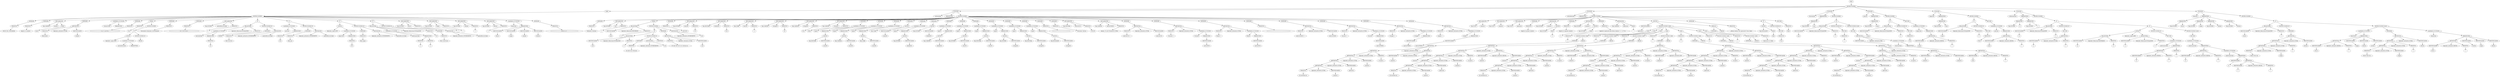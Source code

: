 digraph {
n0[label="RAIZ"];
n1[label="INSTRUCCIONES"];
n0->n1;
n2[label="MAIN"];
n1->n2;
n3[label="INSTRUCCIONES"];
n2->n3;
n4[label="IMPRIMIR"];
n3->n4;
n5[label="PRIMITIVO"];
n4->n5;
n6[label="INICIO DEL PROGRAMA"];
n5->n6;
n7[label="IMPRIMIR"];
n3->n7;
n8[label="PRIMITIVO"];
n7->n8;
n9[label="Ingrese su nombre: "];
n8->n9;
n10[label="DECLARACION"];
n3->n10;
n11[label="Tipo.CADENA"];
n10->n11;
n12[label="nombre"];
n10->n12;
n13[label="READ"];
n10->n13;
n14[label="byron"];
n13->n14;
n15[label="IMPRIMIR"];
n3->n15;
n16[label="ARITMETICA"];
n15->n16;
n17[label="PRIMITIVO"];
n16->n17;
n18[label="Bienvenido "];
n17->n18;
n19[label="Operador_Aritmetico.SUMA"];
n16->n19;
n20[label="IDENTIFICADOR"];
n16->n20;
n21[label="nombre"];
n20->n21;
n22[label="LLAMADA A FUNCION"];
n3->n22;
n23[label="CasteosYMas"];
n22->n23;
n24[label="PARAMETROS"];
n22->n24;
n25[label="IMPRIMIR"];
n3->n25;
n26[label="PRIMITIVO"];
n25->n26;
n27[label="=============CALCULADORA=============="];
n26->n27;
n28[label="WHILE"];
n3->n28;
n29[label="PRIMITIVO"];
n28->n29;
n30[label="True"];
n29->n30;
n31[label="INSTRUCCIONES"];
n28->n31;
n32[label="IF"];
n31->n32;
n33[label="LOGICA"];
n32->n33;
n34[label="Operador_Logico.NOT"];
n33->n34;
n35[label="LLAMADA A FUNCION"];
n33->n35;
n36[label="calculadoraCALI"];
n35->n36;
n37[label="PARAMETROS"];
n35->n37;
n38[label="INSTRUCCIONES IF"];
n32->n38;
n39[label="BREAK"];
n38->n39;
n40[label="IMPRIMIR"];
n3->n40;
n41[label="PRIMITIVO"];
n40->n41;
n42[label="Calculadora finalizada correctamente"];
n41->n42;
n43[label="IMPRIMIR"];
n3->n43;
n44[label="PRIMITIVO"];
n43->n44;
n45[label="=============RECURSIVIDAD=============="];
n44->n45;
n46[label="DECLARACION"];
n3->n46;
n47[label="Tipo.ENTERO"];
n46->n47;
n48[label="punteoRecursividad"];
n46->n48;
n49[label="PRIMITIVO"];
n46->n49;
n50[label="0"];
n49->n50;
n51[label="IF"];
n3->n51;
n52[label="RELACIONAL"];
n51->n52;
n53[label="LLAMADA A FUNCION"];
n52->n53;
n54[label="factorialCALI"];
n53->n54;
n55[label="PARAMETROS"];
n53->n55;
n56[label="PRIMITIVO"];
n55->n56;
n57[label="20"];
n56->n57;
n58[label="Operador_Relacional.IGUALACION"];
n52->n58;
n59[label="PRIMITIVO"];
n52->n59;
n60[label="362880"];
n59->n60;
n61[label="INSTRUCCIONES IF"];
n51->n61;
n62[label="IMPRIMIR"];
n61->n62;
n63[label="PRIMITIVO"];
n62->n63;
n64[label="Bien factorial"];
n63->n64;
n65[label="ASIGNACION"];
n61->n65;
n66[label="Operador_Aritmetico.INCREMENTO"];
n65->n66;
n67[label="punteoRecursividad"];
n65->n67;
n68[label="IF"];
n3->n68;
n69[label="LLAMADA A FUNCION"];
n68->n69;
n70[label="parCALI"];
n69->n70;
n71[label="PARAMETROS"];
n69->n71;
n72[label="PRIMITIVO"];
n71->n72;
n73[label="202"];
n72->n73;
n74[label="INSTRUCCIONES IF"];
n68->n74;
n75[label="IMPRIMIR"];
n74->n75;
n76[label="PRIMITIVO"];
n75->n76;
n77[label="Bien par"];
n76->n77;
n78[label="ASIGNACION"];
n74->n78;
n79[label="Operador_Aritmetico.INCREMENTO"];
n78->n79;
n80[label="punteoRecursividad"];
n78->n80;
n81[label="IF"];
n3->n81;
n82[label="LOGICA"];
n81->n82;
n83[label="Operador_Logico.NOT"];
n82->n83;
n84[label="LLAMADA A FUNCION"];
n82->n84;
n85[label="imparCALI"];
n84->n85;
n86[label="PARAMETROS"];
n84->n86;
n87[label="PRIMITIVO"];
n86->n87;
n88[label="202"];
n87->n88;
n89[label="INSTRUCCIONES IF"];
n81->n89;
n90[label="IMPRIMIR"];
n89->n90;
n91[label="PRIMITIVO"];
n90->n91;
n92[label="Bien impar"];
n91->n92;
n93[label="ASIGNACION"];
n89->n93;
n94[label="Operador_Aritmetico.INCREMENTO"];
n93->n94;
n95[label="punteoRecursividad"];
n93->n95;
n96[label="IF"];
n3->n96;
n97[label="RELACIONAL"];
n96->n97;
n98[label="LLAMADA A FUNCION"];
n97->n98;
n99[label="ackermannCALI"];
n98->n99;
n100[label="PARAMETROS"];
n98->n100;
n101[label="PRIMITIVO"];
n100->n101;
n102[label="3"];
n101->n102;
n103[label="PRIMITIVO"];
n100->n103;
n104[label="4"];
n103->n104;
n105[label="Operador_Relacional.IGUALACION"];
n97->n105;
n106[label="PRIMITIVO"];
n97->n106;
n107[label="125"];
n106->n107;
n108[label="INSTRUCCIONES IF"];
n96->n108;
n109[label="IMPRIMIR"];
n108->n109;
n110[label="PRIMITIVO"];
n109->n110;
n111[label="Bien ackermann"];
n110->n111;
n112[label="ASIGNACION"];
n108->n112;
n113[label="Operador_Aritmetico.INCREMENTO"];
n112->n113;
n114[label="punteoRecursividad"];
n112->n114;
n115[label="DECLARACION"];
n3->n115;
n116[label="Tipo.ENTERO"];
n115->n116;
n117[label="discos"];
n115->n117;
n118[label="PRIMITIVO"];
n115->n118;
n119[label="3"];
n118->n119;
n120[label="DECLARACION"];
n3->n120;
n121[label="Tipo.ENTERO"];
n120->n121;
n122[label="origen"];
n120->n122;
n123[label="PRIMITIVO"];
n120->n123;
n124[label="1"];
n123->n124;
n125[label="DECLARACION"];
n3->n125;
n126[label="Tipo.ENTERO"];
n125->n126;
n127[label="auxiliar"];
n125->n127;
n128[label="PRIMITIVO"];
n125->n128;
n129[label="2"];
n128->n129;
n130[label="DECLARACION"];
n3->n130;
n131[label="Tipo.ENTERO"];
n130->n131;
n132[label="destino"];
n130->n132;
n133[label="PRIMITIVO"];
n130->n133;
n134[label="3"];
n133->n134;
n135[label="LLAMADA A FUNCION"];
n3->n135;
n136[label="HanoiCALI"];
n135->n136;
n137[label="PARAMETROS"];
n135->n137;
n138[label="IDENTIFICADOR"];
n137->n138;
n139[label="discos"];
n138->n139;
n140[label="IDENTIFICADOR"];
n137->n140;
n141[label="origen"];
n140->n141;
n142[label="IDENTIFICADOR"];
n137->n142;
n143[label="auxiliar"];
n142->n143;
n144[label="IDENTIFICADOR"];
n137->n144;
n145[label="destino"];
n144->n145;
n146[label="IMPRIMIR"];
n3->n146;
n147[label="PRIMITIVO"];
n146->n147;
n148[label="=============ARREGLOS=============="];
n147->n148;
n149[label="FUNCION"];
n1->n149;
n150[label="casteosymas"];
n149->n150;
n151[label="PARAMETROS"];
n149->n151;
n152[label="INSTRUCCIONES"];
n149->n152;
n153[label="IMPRIMIR"];
n152->n153;
n154[label="PRIMITIVO"];
n153->n154;
n155[label="Validando Continue"];
n154->n155;
n156[label="DECLARACION"];
n152->n156;
n157[label="Tipo.ENTERO"];
n156->n157;
n158[label="cont"];
n156->n158;
n159[label="PRIMITIVO"];
n156->n159;
n160[label="1"];
n159->n160;
n161[label="WHILE"];
n152->n161;
n162[label="RELACIONAL"];
n161->n162;
n163[label="IDENTIFICADOR"];
n162->n163;
n164[label="cont"];
n163->n164;
n165[label="Operador_Relacional.MENORQUE"];
n162->n165;
n166[label="PRIMITIVO"];
n162->n166;
n167[label="11"];
n166->n167;
n168[label="INSTRUCCIONES"];
n161->n168;
n169[label="IF"];
n168->n169;
n170[label="RELACIONAL"];
n169->n170;
n171[label="IDENTIFICADOR"];
n170->n171;
n172[label="cont"];
n171->n172;
n173[label="Operador_Relacional.IGUALACION"];
n170->n173;
n174[label="PRIMITIVO"];
n170->n174;
n175[label="6"];
n174->n175;
n176[label="INSTRUCCIONES IF"];
n169->n176;
n177[label="IMPRIMIR"];
n176->n177;
n178[label="PRIMITIVO"];
n177->n178;
n179[label="Se salta esta iteracion"];
n178->n179;
n180[label="ASIGNACION"];
n176->n180;
n181[label="Operador_Aritmetico.INCREMENTO"];
n180->n181;
n182[label="cont"];
n180->n182;
n183[label="CONTINUE"];
n176->n183;
n184[label="IMPRIMIR"];
n168->n184;
n185[label="ARITMETICA"];
n184->n185;
n186[label="PRIMITIVO"];
n185->n186;
n187[label="El valor del ciclo con continue es: "];
n186->n187;
n188[label="Operador_Aritmetico.SUMA"];
n185->n188;
n189[label="IDENTIFICADOR"];
n185->n189;
n190[label="cont"];
n189->n190;
n191[label="ASIGNACION"];
n168->n191;
n192[label="Operador_Aritmetico.INCREMENTO"];
n191->n192;
n193[label="cont"];
n191->n193;
n194[label="IMPRIMIR"];
n152->n194;
n195[label="PRIMITIVO"];
n194->n195;
n196[label="CASTEOS"];
n195->n196;
n197[label="DECLARACION"];
n152->n197;
n198[label="Tipo.ENTERO"];
n197->n198;
n199[label="num500"];
n197->n199;
n200[label="PRIMITIVO"];
n197->n200;
n201[label="50"];
n200->n201;
n202[label="DECLARACION"];
n152->n202;
n203[label="Tipo.DECIMAL"];
n202->n203;
n204[label="double501"];
n202->n204;
n205[label="PRIMITIVO"];
n202->n205;
n206[label="50.4"];
n205->n206;
n207[label="DECLARACION"];
n152->n207;
n208[label="Tipo.CHAR"];
n207->n208;
n209[label="char502"];
n207->n209;
n210[label="PRIMITIVO"];
n207->n210;
n211[label="a"];
n210->n211;
n212[label="DECLARACION"];
n152->n212;
n213[label="Tipo.CADENA"];
n212->n213;
n214[label="string503"];
n212->n214;
n215[label="PRIMITIVO"];
n212->n215;
n216[label="50"];
n215->n216;
n217[label="DECLARACION"];
n152->n217;
n218[label="Tipo.CADENA"];
n217->n218;
n219[label="string504"];
n217->n219;
n220[label="PRIMITIVO"];
n217->n220;
n221[label="50.4"];
n220->n221;
n222[label="DECLARACION"];
n152->n222;
n223[label="Tipo.CADENA"];
n222->n223;
n224[label="string505"];
n222->n224;
n225[label="PRIMITIVO"];
n222->n225;
n226[label="FalSe"];
n225->n226;
n227[label="IMPRIMIR"];
n152->n227;
n228[label="LLAMADA A FUNCION"];
n227->n228;
n229[label="typeof"];
n228->n229;
n230[label="PARAMETROS"];
n228->n230;
n231[label="CASTEO"];
n230->n231;
n232[label="Tipo.DECIMAL"];
n231->n232;
n233[label="IDENTIFICADOR"];
n231->n233;
n234[label="num500"];
n233->n234;
n235[label="IMPRIMIR"];
n152->n235;
n236[label="LLAMADA A FUNCION"];
n235->n236;
n237[label="typeof"];
n236->n237;
n238[label="PARAMETROS"];
n236->n238;
n239[label="CASTEO"];
n238->n239;
n240[label="Tipo.CADENA"];
n239->n240;
n241[label="IDENTIFICADOR"];
n239->n241;
n242[label="num500"];
n241->n242;
n243[label="IMPRIMIR"];
n152->n243;
n244[label="LLAMADA A FUNCION"];
n243->n244;
n245[label="typeof"];
n244->n245;
n246[label="PARAMETROS"];
n244->n246;
n247[label="CASTEO"];
n246->n247;
n248[label="Tipo.CHAR"];
n247->n248;
n249[label="IDENTIFICADOR"];
n247->n249;
n250[label="num500"];
n249->n250;
n251[label="IMPRIMIR"];
n152->n251;
n252[label="CASTEO"];
n251->n252;
n253[label="Tipo.CHAR"];
n252->n253;
n254[label="IDENTIFICADOR"];
n252->n254;
n255[label="num500"];
n254->n255;
n256[label="IMPRIMIR"];
n152->n256;
n257[label="LLAMADA A FUNCION"];
n256->n257;
n258[label="typeof"];
n257->n258;
n259[label="PARAMETROS"];
n257->n259;
n260[label="CASTEO"];
n259->n260;
n261[label="Tipo.ENTERO"];
n260->n261;
n262[label="IDENTIFICADOR"];
n260->n262;
n263[label="double501"];
n262->n263;
n264[label="IMPRIMIR"];
n152->n264;
n265[label="CASTEO"];
n264->n265;
n266[label="Tipo.ENTERO"];
n265->n266;
n267[label="IDENTIFICADOR"];
n265->n267;
n268[label="double501"];
n267->n268;
n269[label="IMPRIMIR"];
n152->n269;
n270[label="LLAMADA A FUNCION"];
n269->n270;
n271[label="typeof"];
n270->n271;
n272[label="PARAMETROS"];
n270->n272;
n273[label="CASTEO"];
n272->n273;
n274[label="Tipo.CADENA"];
n273->n274;
n275[label="IDENTIFICADOR"];
n273->n275;
n276[label="double501"];
n275->n276;
n277[label="IMPRIMIR"];
n152->n277;
n278[label="LLAMADA A FUNCION"];
n277->n278;
n279[label="typeof"];
n278->n279;
n280[label="PARAMETROS"];
n278->n280;
n281[label="CASTEO"];
n280->n281;
n282[label="Tipo.ENTERO"];
n281->n282;
n283[label="IDENTIFICADOR"];
n281->n283;
n284[label="char502"];
n283->n284;
n285[label="IMPRIMIR"];
n152->n285;
n286[label="LLAMADA A FUNCION"];
n285->n286;
n287[label="typeof"];
n286->n287;
n288[label="PARAMETROS"];
n286->n288;
n289[label="CASTEO"];
n288->n289;
n290[label="Tipo.DECIMAL"];
n289->n290;
n291[label="IDENTIFICADOR"];
n289->n291;
n292[label="char502"];
n291->n292;
n293[label="IMPRIMIR"];
n152->n293;
n294[label="LLAMADA A FUNCION"];
n293->n294;
n295[label="typeof"];
n294->n295;
n296[label="PARAMETROS"];
n294->n296;
n297[label="CASTEO"];
n296->n297;
n298[label="Tipo.ENTERO"];
n297->n298;
n299[label="IDENTIFICADOR"];
n297->n299;
n300[label="string503"];
n299->n300;
n301[label="IMPRIMIR"];
n152->n301;
n302[label="LLAMADA A FUNCION"];
n301->n302;
n303[label="typeof"];
n302->n303;
n304[label="PARAMETROS"];
n302->n304;
n305[label="CASTEO"];
n304->n305;
n306[label="Tipo.DECIMAL"];
n305->n306;
n307[label="IDENTIFICADOR"];
n305->n307;
n308[label="string504"];
n307->n308;
n309[label="IMPRIMIR"];
n152->n309;
n310[label="LLAMADA A FUNCION"];
n309->n310;
n311[label="typeof"];
n310->n311;
n312[label="PARAMETROS"];
n310->n312;
n313[label="CASTEO"];
n312->n313;
n314[label="Tipo.BOOLEANO"];
n313->n314;
n315[label="IDENTIFICADOR"];
n313->n315;
n316[label="string505"];
n315->n316;
n317[label="IMPRIMIR"];
n152->n317;
n318[label="PRIMITIVO"];
n317->n318;
n319[label="======================"];
n318->n319;
n320[label="IMPRIMIR"];
n152->n320;
n321[label="PRIMITIVO"];
n320->n321;
n322[label="Funciones Nativas"];
n321->n322;
n323[label="DECLARACION"];
n152->n323;
n324[label="Tipo.DECIMAL"];
n323->n324;
n325[label="nativaNUM"];
n323->n325;
n326[label="PRIMITIVO"];
n323->n326;
n327[label="1024.65"];
n326->n327;
n328[label="DECLARACION"];
n152->n328;
n329[label="Tipo.CADENA"];
n328->n329;
n330[label="nativaSTRING"];
n328->n330;
n331[label="PRIMITIVO"];
n328->n331;
n332[label="Animos, Ya caSi Termina El CURso"];
n331->n332;
n333[label="IMPRIMIR"];
n152->n333;
n334[label="ARITMETICA"];
n333->n334;
n335[label="PRIMITIVO"];
n334->n335;
n336[label="nativaNUM = "];
n335->n336;
n337[label="Operador_Aritmetico.SUMA"];
n334->n337;
n338[label="IDENTIFICADOR"];
n334->n338;
n339[label="nativaNUM"];
n338->n339;
n340[label="IMPRIMIR"];
n152->n340;
n341[label="ARITMETICA"];
n340->n341;
n342[label="PRIMITIVO"];
n341->n342;
n343[label="Truncate = "];
n342->n343;
n344[label="Operador_Aritmetico.SUMA"];
n341->n344;
n345[label="LLAMADA A FUNCION"];
n341->n345;
n346[label="Truncate"];
n345->n346;
n347[label="PARAMETROS"];
n345->n347;
n348[label="IDENTIFICADOR"];
n347->n348;
n349[label="nativaNUM"];
n348->n349;
n350[label="IMPRIMIR"];
n152->n350;
n351[label="ARITMETICA"];
n350->n351;
n352[label="PRIMITIVO"];
n351->n352;
n353[label="Round = "];
n352->n353;
n354[label="Operador_Aritmetico.SUMA"];
n351->n354;
n355[label="LLAMADA A FUNCION"];
n351->n355;
n356[label="Round"];
n355->n356;
n357[label="PARAMETROS"];
n355->n357;
n358[label="IDENTIFICADOR"];
n357->n358;
n359[label="nativaNUM"];
n358->n359;
n360[label="IMPRIMIR"];
n152->n360;
n361[label="PRIMITIVO"];
n360->n361;
n362[label="============================="];
n361->n362;
n363[label="IMPRIMIR"];
n152->n363;
n364[label="ARITMETICA"];
n363->n364;
n365[label="PRIMITIVO"];
n364->n365;
n366[label="nativaSTRING = "];
n365->n366;
n367[label="Operador_Aritmetico.SUMA"];
n364->n367;
n368[label="IDENTIFICADOR"];
n364->n368;
n369[label="nativaSTRING"];
n368->n369;
n370[label="IMPRIMIR"];
n152->n370;
n371[label="ARITMETICA"];
n370->n371;
n372[label="PRIMITIVO"];
n371->n372;
n373[label="ToLower = "];
n372->n373;
n374[label="Operador_Aritmetico.SUMA"];
n371->n374;
n375[label="LLAMADA A FUNCION"];
n371->n375;
n376[label="ToLower"];
n375->n376;
n377[label="PARAMETROS"];
n375->n377;
n378[label="IDENTIFICADOR"];
n377->n378;
n379[label="nativaSTRING"];
n378->n379;
n380[label="IMPRIMIR"];
n152->n380;
n381[label="ARITMETICA"];
n380->n381;
n382[label="PRIMITIVO"];
n381->n382;
n383[label="ToUpper = "];
n382->n383;
n384[label="Operador_Aritmetico.SUMA"];
n381->n384;
n385[label="LLAMADA A FUNCION"];
n381->n385;
n386[label="ToUpper"];
n385->n386;
n387[label="PARAMETROS"];
n385->n387;
n388[label="IDENTIFICADOR"];
n387->n388;
n389[label="nativaSTRING"];
n388->n389;
n390[label="IMPRIMIR"];
n152->n390;
n391[label="ARITMETICA"];
n390->n391;
n392[label="PRIMITIVO"];
n391->n392;
n393[label="Length = "];
n392->n393;
n394[label="Operador_Aritmetico.SUMA"];
n391->n394;
n395[label="LLAMADA A FUNCION"];
n391->n395;
n396[label="Length"];
n395->n396;
n397[label="PARAMETROS"];
n395->n397;
n398[label="IDENTIFICADOR"];
n397->n398;
n399[label="nativaSTRING"];
n398->n399;
n400[label="FUNCION"];
n1->n400;
n401[label="calculadoracali"];
n400->n401;
n402[label="PARAMETROS"];
n400->n402;
n403[label="INSTRUCCIONES"];
n400->n403;
n404[label="DECLARACION"];
n403->n404;
n405[label="Tipo.NULO"];
n404->n405;
n406[label="numero1"];
n404->n406;
n407[label="DECLARACION"];
n403->n407;
n408[label="Tipo.NULO"];
n407->n408;
n409[label="numero2"];
n407->n409;
n410[label="DECLARACION"];
n403->n410;
n411[label="Tipo.NULO"];
n410->n411;
n412[label="operacion"];
n410->n412;
n413[label="IMPRIMIR"];
n403->n413;
n414[label="PRIMITIVO"];
n413->n414;
n415[label="Ingrese el primer número:
"];
n414->n415;
n416[label="ASIGNACION"];
n403->n416;
n417[label="Tipo.ENTERO"];
n416->n417;
n418[label="numero1"];
n416->n418;
n419[label="CASTEO"];
n416->n419;
n420[label="Tipo.ENTERO"];
n419->n420;
n421[label="READ"];
n419->n421;
n422[label="5"];
n421->n422;
n423[label="IMPRIMIR"];
n403->n423;
n424[label="PRIMITIVO"];
n423->n424;
n425[label="Ingrese el segundo número:
"];
n424->n425;
n426[label="ASIGNACION"];
n403->n426;
n427[label="Tipo.ENTERO"];
n426->n427;
n428[label="numero2"];
n426->n428;
n429[label="CASTEO"];
n426->n429;
n430[label="Tipo.ENTERO"];
n429->n430;
n431[label="READ"];
n429->n431;
n432[label="5"];
n431->n432;
n433[label="IMPRIMIR"];
n403->n433;
n434[label="PRIMITIVO"];
n433->n434;
n435[label="Ingrese la operación que desea realizar: (+,-,*,/,**,%)
"];
n434->n435;
n436[label="ASIGNACION"];
n403->n436;
n437[label="Tipo.CADENA"];
n436->n437;
n438[label="operacion"];
n436->n438;
n439[label="READ"];
n436->n439;
n440[label="-"];
n439->n440;
n441[label="SWITCH"];
n403->n441;
n442[label="IDENTIFICADOR"];
n441->n442;
n443[label="operacion"];
n442->n443;
n444[label="INSTRUCCIONES CASE"];
n441->n444;
n445[label="CASE"];
n444->n445;
n446[label="PRIMITIVO"];
n445->n446;
n447[label="+"];
n446->n447;
n448[label="INSTRUCCIONES CASE"];
n445->n448;
n449[label="IMPRIMIR"];
n448->n449;
n450[label="ARITMETICA"];
n449->n450;
n451[label="ARITMETICA"];
n450->n451;
n452[label="ARITMETICA"];
n451->n452;
n453[label="ARITMETICA"];
n452->n453;
n454[label="ARITMETICA"];
n453->n454;
n455[label="PRIMITIVO"];
n454->n455;
n456[label="El resultado de "];
n455->n456;
n457[label="Operador_Aritmetico.SUMA"];
n454->n457;
n458[label="IDENTIFICADOR"];
n454->n458;
n459[label="numero1"];
n458->n459;
n460[label="Operador_Aritmetico.SUMA"];
n453->n460;
n461[label="IDENTIFICADOR"];
n453->n461;
n462[label="operacion"];
n461->n462;
n463[label="Operador_Aritmetico.SUMA"];
n452->n463;
n464[label="IDENTIFICADOR"];
n452->n464;
n465[label="numero2"];
n464->n465;
n466[label="Operador_Aritmetico.SUMA"];
n451->n466;
n467[label="PRIMITIVO"];
n451->n467;
n468[label=" es igual a "];
n467->n468;
n469[label="Operador_Aritmetico.SUMA"];
n450->n469;
n470[label="ARITMETICA"];
n450->n470;
n471[label="IDENTIFICADOR"];
n470->n471;
n472[label="numero1"];
n471->n472;
n473[label="Operador_Aritmetico.SUMA"];
n470->n473;
n474[label="IDENTIFICADOR"];
n470->n474;
n475[label="numero2"];
n474->n475;
n476[label="BREAK"];
n448->n476;
n477[label="CASE"];
n444->n477;
n478[label="PRIMITIVO"];
n477->n478;
n479[label="-"];
n478->n479;
n480[label="INSTRUCCIONES CASE"];
n477->n480;
n481[label="IMPRIMIR"];
n480->n481;
n482[label="ARITMETICA"];
n481->n482;
n483[label="ARITMETICA"];
n482->n483;
n484[label="ARITMETICA"];
n483->n484;
n485[label="ARITMETICA"];
n484->n485;
n486[label="ARITMETICA"];
n485->n486;
n487[label="PRIMITIVO"];
n486->n487;
n488[label="El resultado de "];
n487->n488;
n489[label="Operador_Aritmetico.SUMA"];
n486->n489;
n490[label="IDENTIFICADOR"];
n486->n490;
n491[label="numero1"];
n490->n491;
n492[label="Operador_Aritmetico.SUMA"];
n485->n492;
n493[label="IDENTIFICADOR"];
n485->n493;
n494[label="operacion"];
n493->n494;
n495[label="Operador_Aritmetico.SUMA"];
n484->n495;
n496[label="IDENTIFICADOR"];
n484->n496;
n497[label="numero2"];
n496->n497;
n498[label="Operador_Aritmetico.SUMA"];
n483->n498;
n499[label="PRIMITIVO"];
n483->n499;
n500[label=" es igual a "];
n499->n500;
n501[label="Operador_Aritmetico.SUMA"];
n482->n501;
n502[label="ARITMETICA"];
n482->n502;
n503[label="IDENTIFICADOR"];
n502->n503;
n504[label="numero1"];
n503->n504;
n505[label="Operador_Aritmetico.RESTA"];
n502->n505;
n506[label="IDENTIFICADOR"];
n502->n506;
n507[label="numero2"];
n506->n507;
n508[label="BREAK"];
n480->n508;
n509[label="CASE"];
n444->n509;
n510[label="PRIMITIVO"];
n509->n510;
n511[label="*"];
n510->n511;
n512[label="INSTRUCCIONES CASE"];
n509->n512;
n513[label="IMPRIMIR"];
n512->n513;
n514[label="ARITMETICA"];
n513->n514;
n515[label="ARITMETICA"];
n514->n515;
n516[label="ARITMETICA"];
n515->n516;
n517[label="ARITMETICA"];
n516->n517;
n518[label="ARITMETICA"];
n517->n518;
n519[label="PRIMITIVO"];
n518->n519;
n520[label="El resultado de "];
n519->n520;
n521[label="Operador_Aritmetico.SUMA"];
n518->n521;
n522[label="IDENTIFICADOR"];
n518->n522;
n523[label="numero1"];
n522->n523;
n524[label="Operador_Aritmetico.SUMA"];
n517->n524;
n525[label="IDENTIFICADOR"];
n517->n525;
n526[label="operacion"];
n525->n526;
n527[label="Operador_Aritmetico.SUMA"];
n516->n527;
n528[label="IDENTIFICADOR"];
n516->n528;
n529[label="numero2"];
n528->n529;
n530[label="Operador_Aritmetico.SUMA"];
n515->n530;
n531[label="PRIMITIVO"];
n515->n531;
n532[label=" es igual a "];
n531->n532;
n533[label="Operador_Aritmetico.SUMA"];
n514->n533;
n534[label="ARITMETICA"];
n514->n534;
n535[label="IDENTIFICADOR"];
n534->n535;
n536[label="numero1"];
n535->n536;
n537[label="Operador_Aritmetico.POR"];
n534->n537;
n538[label="IDENTIFICADOR"];
n534->n538;
n539[label="numero2"];
n538->n539;
n540[label="BREAK"];
n512->n540;
n541[label="CASE"];
n444->n541;
n542[label="PRIMITIVO"];
n541->n542;
n543[label="/"];
n542->n543;
n544[label="INSTRUCCIONES CASE"];
n541->n544;
n545[label="IMPRIMIR"];
n544->n545;
n546[label="ARITMETICA"];
n545->n546;
n547[label="ARITMETICA"];
n546->n547;
n548[label="ARITMETICA"];
n547->n548;
n549[label="ARITMETICA"];
n548->n549;
n550[label="ARITMETICA"];
n549->n550;
n551[label="PRIMITIVO"];
n550->n551;
n552[label="El resultado de "];
n551->n552;
n553[label="Operador_Aritmetico.SUMA"];
n550->n553;
n554[label="IDENTIFICADOR"];
n550->n554;
n555[label="numero1"];
n554->n555;
n556[label="Operador_Aritmetico.SUMA"];
n549->n556;
n557[label="IDENTIFICADOR"];
n549->n557;
n558[label="operacion"];
n557->n558;
n559[label="Operador_Aritmetico.SUMA"];
n548->n559;
n560[label="IDENTIFICADOR"];
n548->n560;
n561[label="numero2"];
n560->n561;
n562[label="Operador_Aritmetico.SUMA"];
n547->n562;
n563[label="PRIMITIVO"];
n547->n563;
n564[label=" es igual a "];
n563->n564;
n565[label="Operador_Aritmetico.SUMA"];
n546->n565;
n566[label="ARITMETICA"];
n546->n566;
n567[label="IDENTIFICADOR"];
n566->n567;
n568[label="numero1"];
n567->n568;
n569[label="Operador_Aritmetico.DIV"];
n566->n569;
n570[label="IDENTIFICADOR"];
n566->n570;
n571[label="numero2"];
n570->n571;
n572[label="BREAK"];
n544->n572;
n573[label="CASE"];
n444->n573;
n574[label="PRIMITIVO"];
n573->n574;
n575[label="**"];
n574->n575;
n576[label="INSTRUCCIONES CASE"];
n573->n576;
n577[label="IMPRIMIR"];
n576->n577;
n578[label="ARITMETICA"];
n577->n578;
n579[label="ARITMETICA"];
n578->n579;
n580[label="ARITMETICA"];
n579->n580;
n581[label="ARITMETICA"];
n580->n581;
n582[label="ARITMETICA"];
n581->n582;
n583[label="PRIMITIVO"];
n582->n583;
n584[label="El resultado de "];
n583->n584;
n585[label="Operador_Aritmetico.SUMA"];
n582->n585;
n586[label="IDENTIFICADOR"];
n582->n586;
n587[label="numero1"];
n586->n587;
n588[label="Operador_Aritmetico.SUMA"];
n581->n588;
n589[label="IDENTIFICADOR"];
n581->n589;
n590[label="operacion"];
n589->n590;
n591[label="Operador_Aritmetico.SUMA"];
n580->n591;
n592[label="IDENTIFICADOR"];
n580->n592;
n593[label="numero2"];
n592->n593;
n594[label="Operador_Aritmetico.SUMA"];
n579->n594;
n595[label="PRIMITIVO"];
n579->n595;
n596[label=" es igual a "];
n595->n596;
n597[label="Operador_Aritmetico.SUMA"];
n578->n597;
n598[label="ARITMETICA"];
n578->n598;
n599[label="IDENTIFICADOR"];
n598->n599;
n600[label="numero1"];
n599->n600;
n601[label="Operador_Aritmetico.POTE"];
n598->n601;
n602[label="IDENTIFICADOR"];
n598->n602;
n603[label="numero2"];
n602->n603;
n604[label="BREAK"];
n576->n604;
n605[label="CASE"];
n444->n605;
n606[label="PRIMITIVO"];
n605->n606;
n607[label="%"];
n606->n607;
n608[label="INSTRUCCIONES CASE"];
n605->n608;
n609[label="IMPRIMIR"];
n608->n609;
n610[label="ARITMETICA"];
n609->n610;
n611[label="ARITMETICA"];
n610->n611;
n612[label="ARITMETICA"];
n611->n612;
n613[label="ARITMETICA"];
n612->n613;
n614[label="ARITMETICA"];
n613->n614;
n615[label="PRIMITIVO"];
n614->n615;
n616[label="El resultado de "];
n615->n616;
n617[label="Operador_Aritmetico.SUMA"];
n614->n617;
n618[label="IDENTIFICADOR"];
n614->n618;
n619[label="numero1"];
n618->n619;
n620[label="Operador_Aritmetico.SUMA"];
n613->n620;
n621[label="IDENTIFICADOR"];
n613->n621;
n622[label="operacion"];
n621->n622;
n623[label="Operador_Aritmetico.SUMA"];
n612->n623;
n624[label="IDENTIFICADOR"];
n612->n624;
n625[label="numero2"];
n624->n625;
n626[label="Operador_Aritmetico.SUMA"];
n611->n626;
n627[label="PRIMITIVO"];
n611->n627;
n628[label=" es igual a "];
n627->n628;
n629[label="Operador_Aritmetico.SUMA"];
n610->n629;
n630[label="ARITMETICA"];
n610->n630;
n631[label="IDENTIFICADOR"];
n630->n631;
n632[label="numero1"];
n631->n632;
n633[label="Operador_Aritmetico.MODU"];
n630->n633;
n634[label="IDENTIFICADOR"];
n630->n634;
n635[label="numero2"];
n634->n635;
n636[label="BREAK"];
n608->n636;
n637[label="CASE"];
n444->n637;
n638[label="PRIMITIVO"];
n637->n638;
n639[label="+"];
n638->n639;
n640[label="INSTRUCCIONES CASE"];
n637->n640;
n641[label="IMPRIMIR"];
n640->n641;
n642[label="ARITMETICA"];
n641->n642;
n643[label="ARITMETICA"];
n642->n643;
n644[label="ARITMETICA"];
n643->n644;
n645[label="ARITMETICA"];
n644->n645;
n646[label="ARITMETICA"];
n645->n646;
n647[label="PRIMITIVO"];
n646->n647;
n648[label="El resultado de "];
n647->n648;
n649[label="Operador_Aritmetico.SUMA"];
n646->n649;
n650[label="IDENTIFICADOR"];
n646->n650;
n651[label="numero1"];
n650->n651;
n652[label="Operador_Aritmetico.SUMA"];
n645->n652;
n653[label="IDENTIFICADOR"];
n645->n653;
n654[label="operacion"];
n653->n654;
n655[label="Operador_Aritmetico.SUMA"];
n644->n655;
n656[label="IDENTIFICADOR"];
n644->n656;
n657[label="numero2"];
n656->n657;
n658[label="Operador_Aritmetico.SUMA"];
n643->n658;
n659[label="PRIMITIVO"];
n643->n659;
n660[label=" es igual a "];
n659->n660;
n661[label="Operador_Aritmetico.SUMA"];
n642->n661;
n662[label="ARITMETICA"];
n642->n662;
n663[label="IDENTIFICADOR"];
n662->n663;
n664[label="numero1"];
n663->n664;
n665[label="Operador_Aritmetico.SUMA"];
n662->n665;
n666[label="IDENTIFICADOR"];
n662->n666;
n667[label="numero2"];
n666->n667;
n668[label="BREAK"];
n640->n668;
n669[label="DEFAULT"];
n441->n669;
n670[label="IMPRIMIR"];
n669->n670;
n671[label="PRIMITIVO"];
n670->n671;
n672[label="Operación no válida"];
n671->n672;
n673[label="BREAK"];
n669->n673;
n674[label="IMPRIMIR"];
n403->n674;
n675[label="PRIMITIVO"];
n674->n675;
n676[label="¿Desea realizar otra operación? (true, false)
"];
n675->n676;
n677[label="IF"];
n403->n677;
n678[label="CASTEO"];
n677->n678;
n679[label="Tipo.BOOLEANO"];
n678->n679;
n680[label="READ"];
n678->n680;
n681[label="false"];
n680->n681;
n682[label="INSTRUCCIONES IF"];
n677->n682;
n683[label="RETURN"];
n682->n683;
n684[label="PRIMITIVO"];
n683->n684;
n685[label="True"];
n684->n685;
n686[label="RETURN"];
n403->n686;
n687[label="PRIMITIVO"];
n686->n687;
n688[label="False"];
n687->n688;
n689[label="FUNCION"];
n1->n689;
n690[label="factorialcali"];
n689->n690;
n691[label="PARAMETROS"];
n689->n691;
n692[label="PARAMETRO"];
n691->n692;
n693[label="Tipo.ENTERO"];
n692->n693;
n694[label="num"];
n692->n694;
n695[label="INSTRUCCIONES"];
n689->n695;
n696[label="IF"];
n695->n696;
n697[label="RELACIONAL"];
n696->n697;
n698[label="IDENTIFICADOR"];
n697->n698;
n699[label="num"];
n698->n699;
n700[label="Operador_Relacional.IGUALACION"];
n697->n700;
n701[label="PRIMITIVO"];
n697->n701;
n702[label="0"];
n701->n702;
n703[label="INSTRUCCIONES IF"];
n696->n703;
n704[label="RETURN"];
n703->n704;
n705[label="PRIMITIVO"];
n704->n705;
n706[label="1"];
n705->n706;
n707[label="INSTRUCCIONES ELSE"];
n696->n707;
n708[label="RETURN"];
n707->n708;
n709[label="ARITMETICA"];
n708->n709;
n710[label="IDENTIFICADOR"];
n709->n710;
n711[label="num"];
n710->n711;
n712[label="Operador_Aritmetico.POR"];
n709->n712;
n713[label="LLAMADA A FUNCION"];
n709->n713;
n714[label="factorialCALI"];
n713->n714;
n715[label="PARAMETROS"];
n713->n715;
n716[label="ARITMETICA"];
n715->n716;
n717[label="IDENTIFICADOR"];
n716->n717;
n718[label="num"];
n717->n718;
n719[label="Operador_Aritmetico.RESTA"];
n716->n719;
n720[label="PRIMITIVO"];
n716->n720;
n721[label="1"];
n720->n721;
n722[label="FUNCION"];
n1->n722;
n723[label="parcali"];
n722->n723;
n724[label="PARAMETROS"];
n722->n724;
n725[label="PARAMETRO"];
n724->n725;
n726[label="Tipo.ENTERO"];
n725->n726;
n727[label="nump"];
n725->n727;
n728[label="INSTRUCCIONES"];
n722->n728;
n729[label="IF"];
n728->n729;
n730[label="RELACIONAL"];
n729->n730;
n731[label="IDENTIFICADOR"];
n730->n731;
n732[label="nump"];
n731->n732;
n733[label="Operador_Relacional.IGUALACION"];
n730->n733;
n734[label="PRIMITIVO"];
n730->n734;
n735[label="0"];
n734->n735;
n736[label="INSTRUCCIONES IF"];
n729->n736;
n737[label="RETURN"];
n736->n737;
n738[label="PRIMITIVO"];
n737->n738;
n739[label="True"];
n738->n739;
n740[label="RETURN"];
n728->n740;
n741[label="LLAMADA A FUNCION"];
n740->n741;
n742[label="imparCALI"];
n741->n742;
n743[label="PARAMETROS"];
n741->n743;
n744[label="ARITMETICA"];
n743->n744;
n745[label="IDENTIFICADOR"];
n744->n745;
n746[label="nump"];
n745->n746;
n747[label="Operador_Aritmetico.RESTA"];
n744->n747;
n748[label="PRIMITIVO"];
n744->n748;
n749[label="1"];
n748->n749;
n750[label="FUNCION"];
n1->n750;
n751[label="imparcali"];
n750->n751;
n752[label="PARAMETROS"];
n750->n752;
n753[label="PARAMETRO"];
n752->n753;
n754[label="Tipo.ENTERO"];
n753->n754;
n755[label="numi"];
n753->n755;
n756[label="INSTRUCCIONES"];
n750->n756;
n757[label="IF"];
n756->n757;
n758[label="RELACIONAL"];
n757->n758;
n759[label="IDENTIFICADOR"];
n758->n759;
n760[label="numi"];
n759->n760;
n761[label="Operador_Relacional.IGUALACION"];
n758->n761;
n762[label="PRIMITIVO"];
n758->n762;
n763[label="0"];
n762->n763;
n764[label="INSTRUCCIONES IF"];
n757->n764;
n765[label="RETURN"];
n764->n765;
n766[label="PRIMITIVO"];
n765->n766;
n767[label="False"];
n766->n767;
n768[label="RETURN"];
n756->n768;
n769[label="LLAMADA A FUNCION"];
n768->n769;
n770[label="parCALI"];
n769->n770;
n771[label="PARAMETROS"];
n769->n771;
n772[label="ARITMETICA"];
n771->n772;
n773[label="IDENTIFICADOR"];
n772->n773;
n774[label="numi"];
n773->n774;
n775[label="Operador_Aritmetico.RESTA"];
n772->n775;
n776[label="PRIMITIVO"];
n772->n776;
n777[label="1"];
n776->n777;
n778[label="FUNCION"];
n1->n778;
n779[label="ackermanncali"];
n778->n779;
n780[label="PARAMETROS"];
n778->n780;
n781[label="PARAMETRO"];
n780->n781;
n782[label="Tipo.ENTERO"];
n781->n782;
n783[label="m"];
n781->n783;
n784[label="PARAMETRO"];
n780->n784;
n785[label="Tipo.ENTERO"];
n784->n785;
n786[label="n"];
n784->n786;
n787[label="INSTRUCCIONES"];
n778->n787;
n788[label="IF"];
n787->n788;
n789[label="RELACIONAL"];
n788->n789;
n790[label="IDENTIFICADOR"];
n789->n790;
n791[label="m"];
n790->n791;
n792[label="Operador_Relacional.IGUALACION"];
n789->n792;
n793[label="PRIMITIVO"];
n789->n793;
n794[label="0"];
n793->n794;
n795[label="INSTRUCCIONES IF"];
n788->n795;
n796[label="RETURN"];
n795->n796;
n797[label="ARITMETICA"];
n796->n797;
n798[label="IDENTIFICADOR"];
n797->n798;
n799[label="n"];
n798->n799;
n800[label="Operador_Aritmetico.SUMA"];
n797->n800;
n801[label="PRIMITIVO"];
n797->n801;
n802[label="1"];
n801->n802;
n803[label="IF"];
n788->n803;
n804[label="LOGICA"];
n803->n804;
n805[label="RELACIONAL"];
n804->n805;
n806[label="IDENTIFICADOR"];
n805->n806;
n807[label="m"];
n806->n807;
n808[label="Operador_Relacional.MAYORQUE"];
n805->n808;
n809[label="PRIMITIVO"];
n805->n809;
n810[label="0"];
n809->n810;
n811[label="Operador_Logico.AND"];
n804->n811;
n812[label="RELACIONAL"];
n804->n812;
n813[label="IDENTIFICADOR"];
n812->n813;
n814[label="n"];
n813->n814;
n815[label="Operador_Relacional.IGUALACION"];
n812->n815;
n816[label="PRIMITIVO"];
n812->n816;
n817[label="0"];
n816->n817;
n818[label="INSTRUCCIONES IF"];
n803->n818;
n819[label="RETURN"];
n818->n819;
n820[label="LLAMADA A FUNCION"];
n819->n820;
n821[label="ackermannCALI"];
n820->n821;
n822[label="PARAMETROS"];
n820->n822;
n823[label="ARITMETICA"];
n822->n823;
n824[label="IDENTIFICADOR"];
n823->n824;
n825[label="m"];
n824->n825;
n826[label="Operador_Aritmetico.RESTA"];
n823->n826;
n827[label="PRIMITIVO"];
n823->n827;
n828[label="1"];
n827->n828;
n829[label="PRIMITIVO"];
n822->n829;
n830[label="1"];
n829->n830;
n831[label="INSTRUCCIONES ELSE"];
n803->n831;
n832[label="RETURN"];
n831->n832;
n833[label="LLAMADA A FUNCION"];
n832->n833;
n834[label="ackermannCALI"];
n833->n834;
n835[label="PARAMETROS"];
n833->n835;
n836[label="ARITMETICA"];
n835->n836;
n837[label="IDENTIFICADOR"];
n836->n837;
n838[label="m"];
n837->n838;
n839[label="Operador_Aritmetico.RESTA"];
n836->n839;
n840[label="PRIMITIVO"];
n836->n840;
n841[label="1"];
n840->n841;
n842[label="LLAMADA A FUNCION"];
n835->n842;
n843[label="ackermannCALI"];
n842->n843;
n844[label="PARAMETROS"];
n842->n844;
n845[label="IDENTIFICADOR"];
n844->n845;
n846[label="m"];
n845->n846;
n847[label="ARITMETICA"];
n844->n847;
n848[label="IDENTIFICADOR"];
n847->n848;
n849[label="n"];
n848->n849;
n850[label="Operador_Aritmetico.RESTA"];
n847->n850;
n851[label="PRIMITIVO"];
n847->n851;
n852[label="1"];
n851->n852;
n853[label="FUNCION"];
n1->n853;
n854[label="hanoicali"];
n853->n854;
n855[label="PARAMETROS"];
n853->n855;
n856[label="PARAMETRO"];
n855->n856;
n857[label="Tipo.ENTERO"];
n856->n857;
n858[label="discos"];
n856->n858;
n859[label="PARAMETRO"];
n855->n859;
n860[label="Tipo.ENTERO"];
n859->n860;
n861[label="origen"];
n859->n861;
n862[label="PARAMETRO"];
n855->n862;
n863[label="Tipo.ENTERO"];
n862->n863;
n864[label="auxiliar"];
n862->n864;
n865[label="PARAMETRO"];
n855->n865;
n866[label="Tipo.ENTERO"];
n865->n866;
n867[label="destino"];
n865->n867;
n868[label="INSTRUCCIONES"];
n853->n868;
n869[label="IF"];
n868->n869;
n870[label="RELACIONAL"];
n869->n870;
n871[label="IDENTIFICADOR"];
n870->n871;
n872[label="discos"];
n871->n872;
n873[label="Operador_Relacional.IGUALACION"];
n870->n873;
n874[label="PRIMITIVO"];
n870->n874;
n875[label="1"];
n874->n875;
n876[label="INSTRUCCIONES IF"];
n869->n876;
n877[label="IMPRIMIR"];
n876->n877;
n878[label="ARITMETICA"];
n877->n878;
n879[label="ARITMETICA"];
n878->n879;
n880[label="ARITMETICA"];
n879->n880;
n881[label="PRIMITIVO"];
n880->n881;
n882[label="Mover disco de "];
n881->n882;
n883[label="Operador_Aritmetico.SUMA"];
n880->n883;
n884[label="IDENTIFICADOR"];
n880->n884;
n885[label="origen"];
n884->n885;
n886[label="Operador_Aritmetico.SUMA"];
n879->n886;
n887[label="PRIMITIVO"];
n879->n887;
n888[label=" a "];
n887->n888;
n889[label="Operador_Aritmetico.SUMA"];
n878->n889;
n890[label="IDENTIFICADOR"];
n878->n890;
n891[label="destino"];
n890->n891;
n892[label="INSTRUCCIONES ELSE"];
n869->n892;
n893[label="LLAMADA A FUNCION"];
n892->n893;
n894[label="HanoiCALI"];
n893->n894;
n895[label="PARAMETROS"];
n893->n895;
n896[label="ARITMETICA"];
n895->n896;
n897[label="IDENTIFICADOR"];
n896->n897;
n898[label="discos"];
n897->n898;
n899[label="Operador_Aritmetico.RESTA"];
n896->n899;
n900[label="PRIMITIVO"];
n896->n900;
n901[label="1"];
n900->n901;
n902[label="IDENTIFICADOR"];
n895->n902;
n903[label="origen"];
n902->n903;
n904[label="IDENTIFICADOR"];
n895->n904;
n905[label="destino"];
n904->n905;
n906[label="IDENTIFICADOR"];
n895->n906;
n907[label="auxiliar"];
n906->n907;
n908[label="IMPRIMIR"];
n892->n908;
n909[label="ARITMETICA"];
n908->n909;
n910[label="ARITMETICA"];
n909->n910;
n911[label="ARITMETICA"];
n910->n911;
n912[label="PRIMITIVO"];
n911->n912;
n913[label="Mover disco de "];
n912->n913;
n914[label="Operador_Aritmetico.SUMA"];
n911->n914;
n915[label="IDENTIFICADOR"];
n911->n915;
n916[label="origen"];
n915->n916;
n917[label="Operador_Aritmetico.SUMA"];
n910->n917;
n918[label="PRIMITIVO"];
n910->n918;
n919[label=" a "];
n918->n919;
n920[label="Operador_Aritmetico.SUMA"];
n909->n920;
n921[label="IDENTIFICADOR"];
n909->n921;
n922[label="destino"];
n921->n922;
n923[label="LLAMADA A FUNCION"];
n892->n923;
n924[label="HanoiCALI"];
n923->n924;
n925[label="PARAMETROS"];
n923->n925;
n926[label="ARITMETICA"];
n925->n926;
n927[label="IDENTIFICADOR"];
n926->n927;
n928[label="discos"];
n927->n928;
n929[label="Operador_Aritmetico.RESTA"];
n926->n929;
n930[label="PRIMITIVO"];
n926->n930;
n931[label="1"];
n930->n931;
n932[label="IDENTIFICADOR"];
n925->n932;
n933[label="auxiliar"];
n932->n933;
n934[label="IDENTIFICADOR"];
n925->n934;
n935[label="origen"];
n934->n935;
n936[label="IDENTIFICADOR"];
n925->n936;
n937[label="destino"];
n936->n937;
}